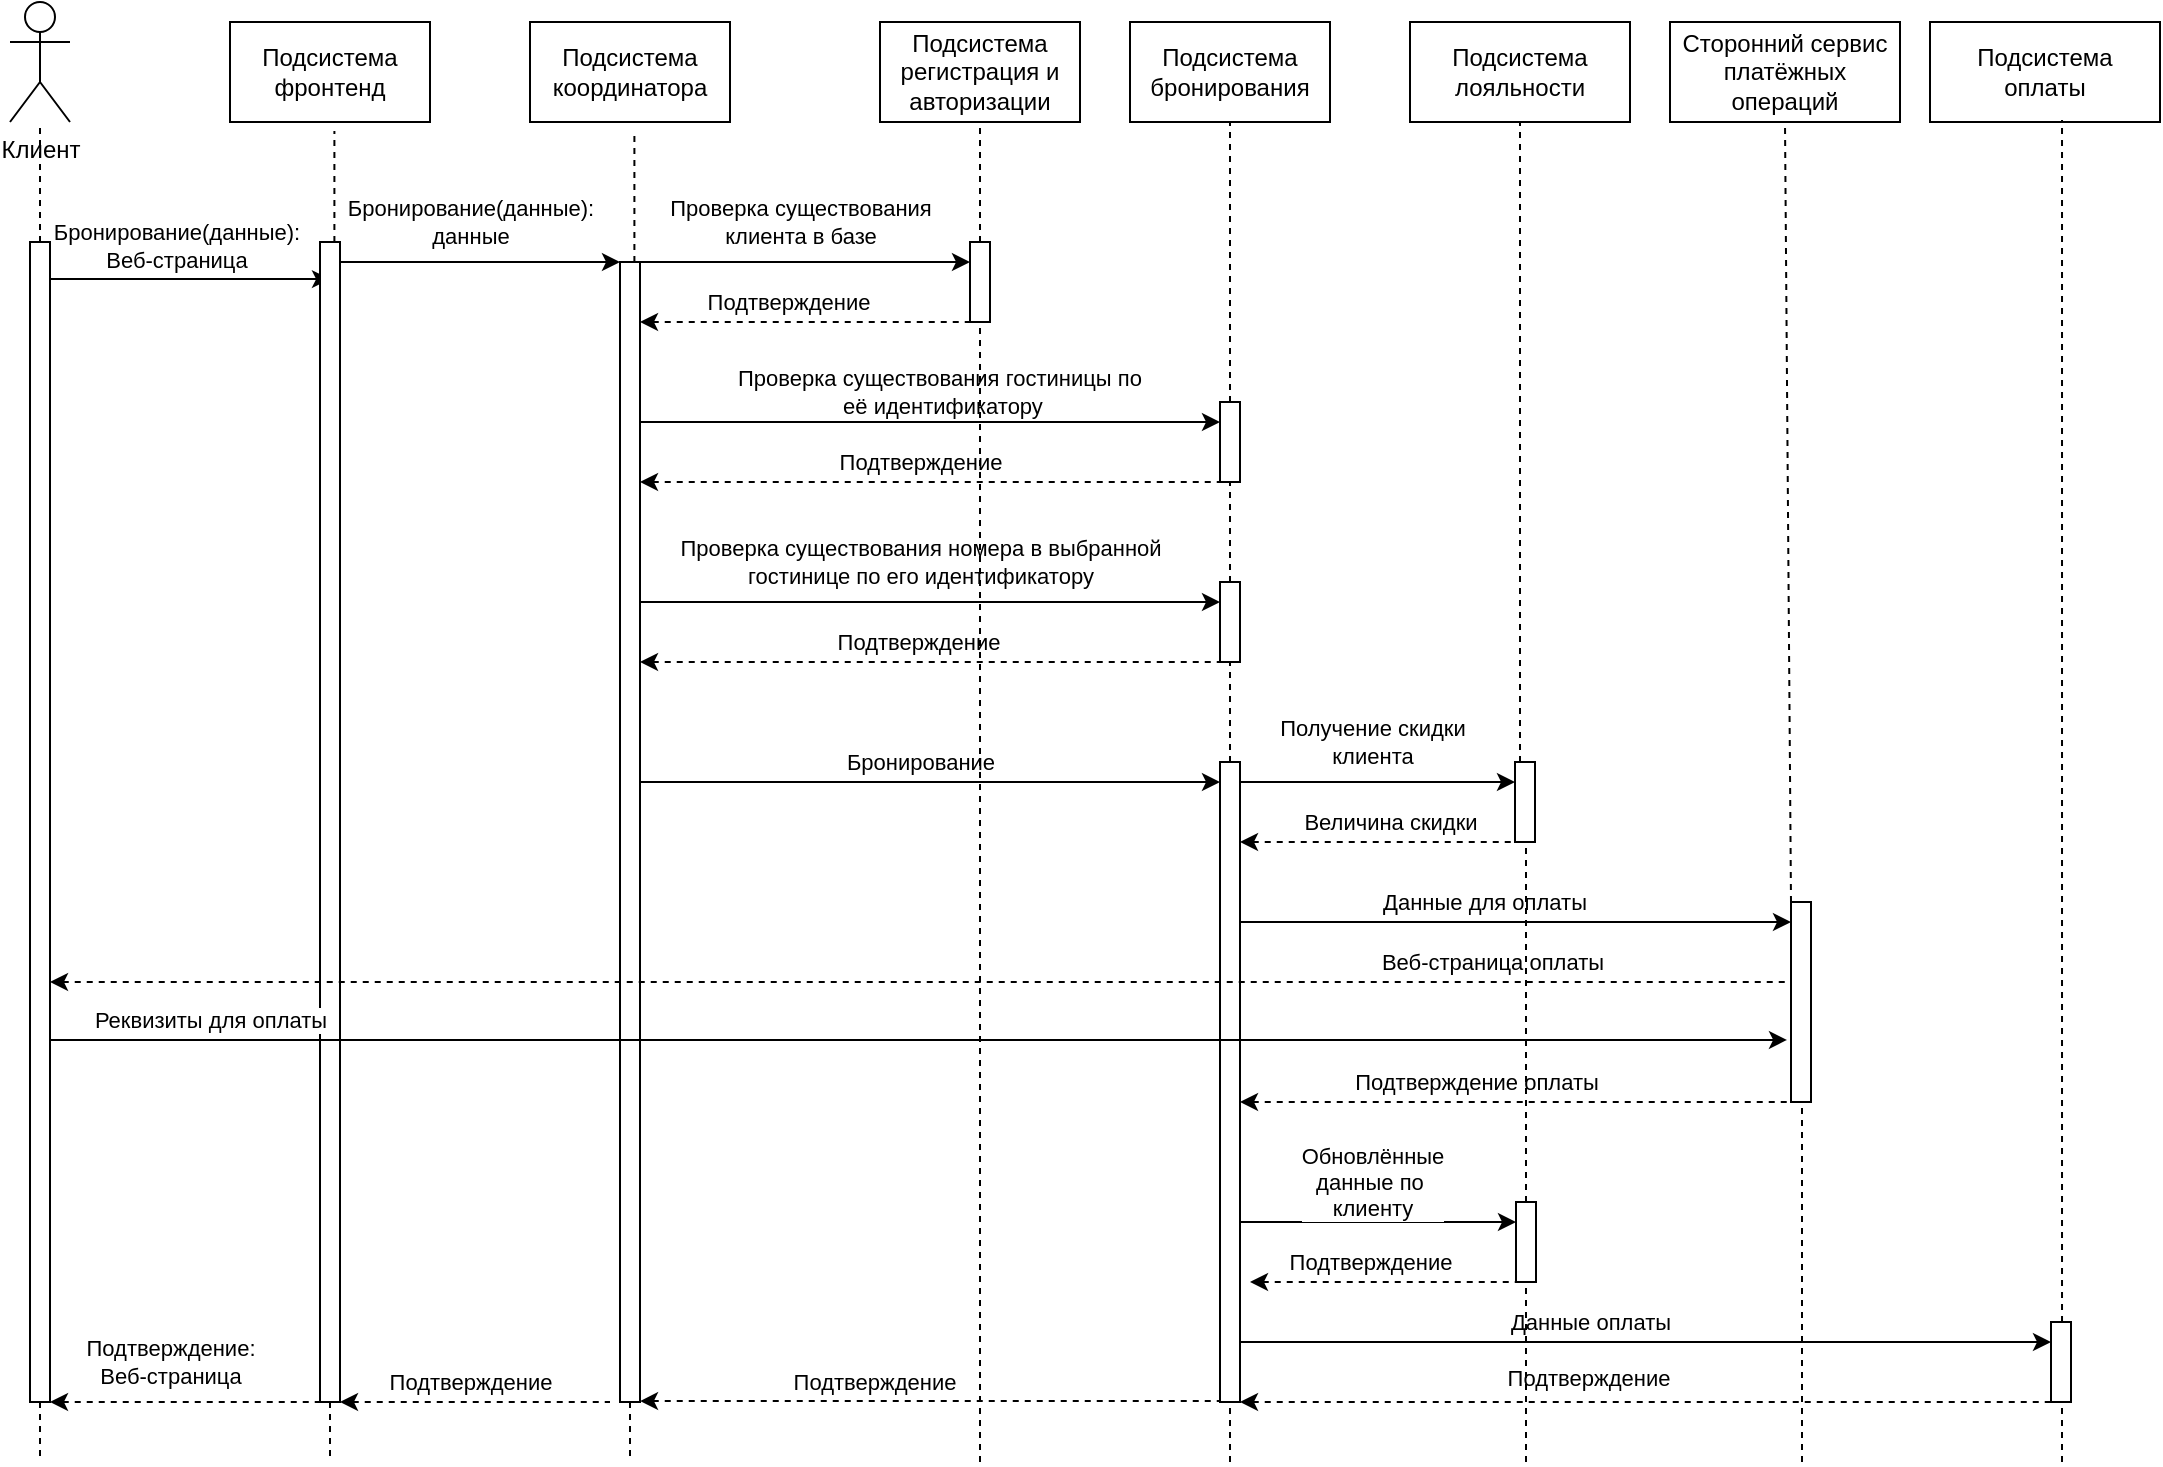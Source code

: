 <mxfile version="21.1.2" type="device">
  <diagram name="Page-1" id="2YBvvXClWsGukQMizWep">
    <mxGraphModel dx="2899" dy="1206" grid="1" gridSize="10" guides="1" tooltips="1" connect="1" arrows="1" fold="1" page="1" pageScale="1" pageWidth="850" pageHeight="1100" math="0" shadow="0">
      <root>
        <mxCell id="0" />
        <mxCell id="1" parent="0" />
        <mxCell id="h-_87GnTcnkDk8DRQFJv-1" value="Клиент&lt;br&gt;" style="shape=umlActor;verticalLabelPosition=bottom;verticalAlign=top;html=1;outlineConnect=0;" vertex="1" parent="1">
          <mxGeometry x="-30" y="30" width="30" height="60" as="geometry" />
        </mxCell>
        <mxCell id="h-_87GnTcnkDk8DRQFJv-2" value="" style="html=1;points=[];perimeter=orthogonalPerimeter;outlineConnect=0;targetShapes=umlLifeline;portConstraint=eastwest;newEdgeStyle={&quot;edgeStyle&quot;:&quot;elbowEdgeStyle&quot;,&quot;elbow&quot;:&quot;vertical&quot;,&quot;curved&quot;:0,&quot;rounded&quot;:0};" vertex="1" parent="1">
          <mxGeometry x="-20" y="150" width="10" height="580" as="geometry" />
        </mxCell>
        <mxCell id="h-_87GnTcnkDk8DRQFJv-3" value="" style="endArrow=none;dashed=1;html=1;rounded=0;" edge="1" parent="1" source="h-_87GnTcnkDk8DRQFJv-2" target="h-_87GnTcnkDk8DRQFJv-1">
          <mxGeometry width="50" height="50" relative="1" as="geometry">
            <mxPoint x="190" y="270" as="sourcePoint" />
            <mxPoint x="240" y="220" as="targetPoint" />
          </mxGeometry>
        </mxCell>
        <mxCell id="h-_87GnTcnkDk8DRQFJv-4" value="" style="html=1;points=[];perimeter=orthogonalPerimeter;outlineConnect=0;targetShapes=umlLifeline;portConstraint=eastwest;newEdgeStyle={&quot;edgeStyle&quot;:&quot;elbowEdgeStyle&quot;,&quot;elbow&quot;:&quot;vertical&quot;,&quot;curved&quot;:0,&quot;rounded&quot;:0};" vertex="1" parent="1">
          <mxGeometry x="275" y="160" width="10" height="570" as="geometry" />
        </mxCell>
        <mxCell id="h-_87GnTcnkDk8DRQFJv-5" value="Подсистема&lt;br&gt;координатора" style="rounded=0;whiteSpace=wrap;html=1;" vertex="1" parent="1">
          <mxGeometry x="230" y="40" width="100" height="50" as="geometry" />
        </mxCell>
        <mxCell id="h-_87GnTcnkDk8DRQFJv-6" value="" style="endArrow=none;dashed=1;html=1;rounded=0;entryX=0.522;entryY=1.091;entryDx=0;entryDy=0;entryPerimeter=0;" edge="1" parent="1" source="h-_87GnTcnkDk8DRQFJv-4" target="h-_87GnTcnkDk8DRQFJv-5">
          <mxGeometry width="50" height="50" relative="1" as="geometry">
            <mxPoint x="345" y="260" as="sourcePoint" />
            <mxPoint x="395" y="210" as="targetPoint" />
          </mxGeometry>
        </mxCell>
        <mxCell id="h-_87GnTcnkDk8DRQFJv-7" value="Подсистема&lt;br&gt;регистрация и&lt;br&gt;авторизации" style="rounded=0;whiteSpace=wrap;html=1;" vertex="1" parent="1">
          <mxGeometry x="405" y="40" width="100" height="50" as="geometry" />
        </mxCell>
        <mxCell id="h-_87GnTcnkDk8DRQFJv-8" value="" style="html=1;points=[];perimeter=orthogonalPerimeter;outlineConnect=0;targetShapes=umlLifeline;portConstraint=eastwest;newEdgeStyle={&quot;edgeStyle&quot;:&quot;elbowEdgeStyle&quot;,&quot;elbow&quot;:&quot;vertical&quot;,&quot;curved&quot;:0,&quot;rounded&quot;:0};" vertex="1" parent="1">
          <mxGeometry x="450" y="150" width="10" height="40" as="geometry" />
        </mxCell>
        <mxCell id="h-_87GnTcnkDk8DRQFJv-9" value="" style="endArrow=none;dashed=1;html=1;rounded=0;entryX=0.5;entryY=1;entryDx=0;entryDy=0;" edge="1" parent="1" source="h-_87GnTcnkDk8DRQFJv-8" target="h-_87GnTcnkDk8DRQFJv-7">
          <mxGeometry width="50" height="50" relative="1" as="geometry">
            <mxPoint x="345" y="250" as="sourcePoint" />
            <mxPoint x="395" y="200" as="targetPoint" />
          </mxGeometry>
        </mxCell>
        <mxCell id="h-_87GnTcnkDk8DRQFJv-10" value="Подсистема&lt;br&gt;бронирования" style="rounded=0;whiteSpace=wrap;html=1;" vertex="1" parent="1">
          <mxGeometry x="530" y="40" width="100" height="50" as="geometry" />
        </mxCell>
        <mxCell id="h-_87GnTcnkDk8DRQFJv-11" value="" style="html=1;points=[];perimeter=orthogonalPerimeter;outlineConnect=0;targetShapes=umlLifeline;portConstraint=eastwest;newEdgeStyle={&quot;edgeStyle&quot;:&quot;elbowEdgeStyle&quot;,&quot;elbow&quot;:&quot;vertical&quot;,&quot;curved&quot;:0,&quot;rounded&quot;:0};" vertex="1" parent="1">
          <mxGeometry x="575" y="230" width="10" height="40" as="geometry" />
        </mxCell>
        <mxCell id="h-_87GnTcnkDk8DRQFJv-12" value="" style="endArrow=none;dashed=1;html=1;rounded=0;entryX=0.5;entryY=1;entryDx=0;entryDy=0;" edge="1" parent="1" source="h-_87GnTcnkDk8DRQFJv-11" target="h-_87GnTcnkDk8DRQFJv-10">
          <mxGeometry width="50" height="50" relative="1" as="geometry">
            <mxPoint x="470" y="250" as="sourcePoint" />
            <mxPoint x="520" y="200" as="targetPoint" />
          </mxGeometry>
        </mxCell>
        <mxCell id="h-_87GnTcnkDk8DRQFJv-13" value="Подсистема лояльности" style="rounded=0;whiteSpace=wrap;html=1;" vertex="1" parent="1">
          <mxGeometry x="670" y="40" width="110" height="50" as="geometry" />
        </mxCell>
        <mxCell id="h-_87GnTcnkDk8DRQFJv-14" value="" style="html=1;points=[];perimeter=orthogonalPerimeter;outlineConnect=0;targetShapes=umlLifeline;portConstraint=eastwest;newEdgeStyle={&quot;edgeStyle&quot;:&quot;elbowEdgeStyle&quot;,&quot;elbow&quot;:&quot;vertical&quot;,&quot;curved&quot;:0,&quot;rounded&quot;:0};" vertex="1" parent="1">
          <mxGeometry x="722.5" y="410" width="10" height="40" as="geometry" />
        </mxCell>
        <mxCell id="h-_87GnTcnkDk8DRQFJv-15" value="" style="endArrow=none;dashed=1;html=1;rounded=0;entryX=0.5;entryY=1;entryDx=0;entryDy=0;" edge="1" parent="1" source="h-_87GnTcnkDk8DRQFJv-14" target="h-_87GnTcnkDk8DRQFJv-13">
          <mxGeometry width="50" height="50" relative="1" as="geometry">
            <mxPoint x="617.5" y="250" as="sourcePoint" />
            <mxPoint x="667.5" y="200" as="targetPoint" />
          </mxGeometry>
        </mxCell>
        <mxCell id="h-_87GnTcnkDk8DRQFJv-16" value="" style="endArrow=classic;html=1;rounded=0;entryX=0.5;entryY=0.032;entryDx=0;entryDy=0;entryPerimeter=0;" edge="1" parent="1" source="h-_87GnTcnkDk8DRQFJv-2" target="h-_87GnTcnkDk8DRQFJv-33">
          <mxGeometry width="50" height="50" relative="1" as="geometry">
            <mxPoint x="190" y="270" as="sourcePoint" />
            <mxPoint x="110" y="159" as="targetPoint" />
          </mxGeometry>
        </mxCell>
        <mxCell id="h-_87GnTcnkDk8DRQFJv-17" value="Бронирование(данные):&lt;br&gt;Веб-страница" style="edgeLabel;html=1;align=center;verticalAlign=middle;resizable=0;points=[];" vertex="1" connectable="0" parent="h-_87GnTcnkDk8DRQFJv-16">
          <mxGeometry x="-0.417" relative="1" as="geometry">
            <mxPoint x="22" y="-17" as="offset" />
          </mxGeometry>
        </mxCell>
        <mxCell id="h-_87GnTcnkDk8DRQFJv-18" value="" style="endArrow=classic;html=1;rounded=0;" edge="1" parent="1" source="h-_87GnTcnkDk8DRQFJv-4" target="h-_87GnTcnkDk8DRQFJv-8">
          <mxGeometry width="50" height="50" relative="1" as="geometry">
            <mxPoint x="345" y="260" as="sourcePoint" />
            <mxPoint x="395" y="210" as="targetPoint" />
            <Array as="points">
              <mxPoint x="375" y="160" />
            </Array>
          </mxGeometry>
        </mxCell>
        <mxCell id="h-_87GnTcnkDk8DRQFJv-19" value="Проверка существования&lt;br&gt;клиента в базе" style="edgeLabel;html=1;align=center;verticalAlign=middle;resizable=0;points=[];" vertex="1" connectable="0" parent="h-_87GnTcnkDk8DRQFJv-18">
          <mxGeometry x="-0.29" y="-1" relative="1" as="geometry">
            <mxPoint x="21" y="-21" as="offset" />
          </mxGeometry>
        </mxCell>
        <mxCell id="h-_87GnTcnkDk8DRQFJv-20" value="" style="endArrow=none;dashed=1;html=1;rounded=0;startArrow=classic;startFill=1;" edge="1" parent="1" source="h-_87GnTcnkDk8DRQFJv-4" target="h-_87GnTcnkDk8DRQFJv-8">
          <mxGeometry width="50" height="50" relative="1" as="geometry">
            <mxPoint x="345" y="260" as="sourcePoint" />
            <mxPoint x="395" y="210" as="targetPoint" />
          </mxGeometry>
        </mxCell>
        <mxCell id="h-_87GnTcnkDk8DRQFJv-21" value="Подтверждение" style="edgeLabel;html=1;align=center;verticalAlign=middle;resizable=0;points=[];" vertex="1" connectable="0" parent="h-_87GnTcnkDk8DRQFJv-20">
          <mxGeometry x="-0.106" y="-1" relative="1" as="geometry">
            <mxPoint y="-11" as="offset" />
          </mxGeometry>
        </mxCell>
        <mxCell id="h-_87GnTcnkDk8DRQFJv-24" value="" style="endArrow=classic;html=1;rounded=0;" edge="1" parent="1" source="h-_87GnTcnkDk8DRQFJv-4" target="h-_87GnTcnkDk8DRQFJv-11">
          <mxGeometry width="50" height="50" relative="1" as="geometry">
            <mxPoint x="285" y="234.86" as="sourcePoint" />
            <mxPoint x="575" y="234.86" as="targetPoint" />
            <Array as="points">
              <mxPoint x="300" y="240" />
              <mxPoint x="485" y="240" />
              <mxPoint x="530" y="240" />
            </Array>
          </mxGeometry>
        </mxCell>
        <mxCell id="h-_87GnTcnkDk8DRQFJv-25" value="Проверка существования гостиницы по&amp;nbsp;&lt;br&gt;её идентификатору" style="edgeLabel;html=1;align=center;verticalAlign=middle;resizable=0;points=[];" vertex="1" connectable="0" parent="h-_87GnTcnkDk8DRQFJv-24">
          <mxGeometry x="-0.149" y="-1" relative="1" as="geometry">
            <mxPoint x="27" y="-16" as="offset" />
          </mxGeometry>
        </mxCell>
        <mxCell id="h-_87GnTcnkDk8DRQFJv-26" value="" style="endArrow=none;dashed=1;html=1;rounded=0;startArrow=classic;startFill=1;" edge="1" parent="1" source="h-_87GnTcnkDk8DRQFJv-4" target="h-_87GnTcnkDk8DRQFJv-11">
          <mxGeometry width="50" height="50" relative="1" as="geometry">
            <mxPoint x="345" y="250" as="sourcePoint" />
            <mxPoint x="395" y="200" as="targetPoint" />
            <Array as="points">
              <mxPoint x="310" y="270" />
              <mxPoint x="440" y="270" />
            </Array>
          </mxGeometry>
        </mxCell>
        <mxCell id="h-_87GnTcnkDk8DRQFJv-27" value="Подтверждение" style="edgeLabel;html=1;align=center;verticalAlign=middle;resizable=0;points=[];" vertex="1" connectable="0" parent="h-_87GnTcnkDk8DRQFJv-26">
          <mxGeometry x="-0.282" y="1" relative="1" as="geometry">
            <mxPoint x="36" y="-9" as="offset" />
          </mxGeometry>
        </mxCell>
        <mxCell id="h-_87GnTcnkDk8DRQFJv-28" value="" style="html=1;points=[];perimeter=orthogonalPerimeter;outlineConnect=0;targetShapes=umlLifeline;portConstraint=eastwest;newEdgeStyle={&quot;edgeStyle&quot;:&quot;elbowEdgeStyle&quot;,&quot;elbow&quot;:&quot;vertical&quot;,&quot;curved&quot;:0,&quot;rounded&quot;:0};" vertex="1" parent="1">
          <mxGeometry x="575" y="320" width="10" height="40" as="geometry" />
        </mxCell>
        <mxCell id="h-_87GnTcnkDk8DRQFJv-29" value="" style="endArrow=classic;html=1;rounded=0;" edge="1" parent="1" target="h-_87GnTcnkDk8DRQFJv-28">
          <mxGeometry width="50" height="50" relative="1" as="geometry">
            <mxPoint x="285" y="330" as="sourcePoint" />
            <mxPoint x="395" y="210" as="targetPoint" />
            <Array as="points">
              <mxPoint x="300" y="330" />
              <mxPoint x="560" y="330" />
            </Array>
          </mxGeometry>
        </mxCell>
        <mxCell id="h-_87GnTcnkDk8DRQFJv-30" value="Проверка существования номера в выбранной&lt;br&gt;гостинице по его идентификатору" style="edgeLabel;html=1;align=center;verticalAlign=middle;resizable=0;points=[];" vertex="1" connectable="0" parent="h-_87GnTcnkDk8DRQFJv-29">
          <mxGeometry x="-0.461" relative="1" as="geometry">
            <mxPoint x="62" y="-20" as="offset" />
          </mxGeometry>
        </mxCell>
        <mxCell id="h-_87GnTcnkDk8DRQFJv-31" value="" style="endArrow=none;dashed=1;html=1;rounded=0;startArrow=classic;startFill=1;" edge="1" parent="1" target="h-_87GnTcnkDk8DRQFJv-28">
          <mxGeometry width="50" height="50" relative="1" as="geometry">
            <mxPoint x="285" y="360" as="sourcePoint" />
            <mxPoint x="445" y="230" as="targetPoint" />
            <Array as="points">
              <mxPoint x="310" y="360" />
            </Array>
          </mxGeometry>
        </mxCell>
        <mxCell id="h-_87GnTcnkDk8DRQFJv-32" value="Подтверждение" style="edgeLabel;html=1;align=center;verticalAlign=middle;resizable=0;points=[];" vertex="1" connectable="0" parent="h-_87GnTcnkDk8DRQFJv-31">
          <mxGeometry x="-0.259" relative="1" as="geometry">
            <mxPoint x="31" y="-10" as="offset" />
          </mxGeometry>
        </mxCell>
        <mxCell id="h-_87GnTcnkDk8DRQFJv-33" value="" style="html=1;points=[];perimeter=orthogonalPerimeter;outlineConnect=0;targetShapes=umlLifeline;portConstraint=eastwest;newEdgeStyle={&quot;edgeStyle&quot;:&quot;elbowEdgeStyle&quot;,&quot;elbow&quot;:&quot;vertical&quot;,&quot;curved&quot;:0,&quot;rounded&quot;:0};" vertex="1" parent="1">
          <mxGeometry x="125" y="150" width="10" height="580" as="geometry" />
        </mxCell>
        <mxCell id="h-_87GnTcnkDk8DRQFJv-34" value="Подсистема&lt;br&gt;фронтенд" style="rounded=0;whiteSpace=wrap;html=1;" vertex="1" parent="1">
          <mxGeometry x="80" y="40" width="100" height="50" as="geometry" />
        </mxCell>
        <mxCell id="h-_87GnTcnkDk8DRQFJv-35" value="" style="endArrow=none;dashed=1;html=1;rounded=0;entryX=0.522;entryY=1.091;entryDx=0;entryDy=0;entryPerimeter=0;" edge="1" parent="1" source="h-_87GnTcnkDk8DRQFJv-33" target="h-_87GnTcnkDk8DRQFJv-34">
          <mxGeometry width="50" height="50" relative="1" as="geometry">
            <mxPoint x="195" y="260" as="sourcePoint" />
            <mxPoint x="245" y="210" as="targetPoint" />
          </mxGeometry>
        </mxCell>
        <mxCell id="h-_87GnTcnkDk8DRQFJv-36" value="" style="endArrow=classic;html=1;rounded=0;" edge="1" parent="1" source="h-_87GnTcnkDk8DRQFJv-33" target="h-_87GnTcnkDk8DRQFJv-4">
          <mxGeometry width="50" height="50" relative="1" as="geometry">
            <mxPoint x="270" y="160" as="sourcePoint" />
            <mxPoint x="320" y="110" as="targetPoint" />
            <Array as="points">
              <mxPoint x="230" y="160" />
            </Array>
          </mxGeometry>
        </mxCell>
        <mxCell id="h-_87GnTcnkDk8DRQFJv-37" value="Бронирование(данные):&lt;br style=&quot;border-color: var(--border-color);&quot;&gt;данные" style="edgeLabel;html=1;align=center;verticalAlign=middle;resizable=0;points=[];" vertex="1" connectable="0" parent="h-_87GnTcnkDk8DRQFJv-36">
          <mxGeometry x="-0.156" relative="1" as="geometry">
            <mxPoint x="6" y="-20" as="offset" />
          </mxGeometry>
        </mxCell>
        <mxCell id="h-_87GnTcnkDk8DRQFJv-38" value="" style="endArrow=none;dashed=1;html=1;rounded=0;entryX=0.5;entryY=1;entryDx=0;entryDy=0;entryPerimeter=0;" edge="1" parent="1" source="h-_87GnTcnkDk8DRQFJv-28" target="h-_87GnTcnkDk8DRQFJv-11">
          <mxGeometry width="50" height="50" relative="1" as="geometry">
            <mxPoint x="470" y="350" as="sourcePoint" />
            <mxPoint x="520" y="300" as="targetPoint" />
          </mxGeometry>
        </mxCell>
        <mxCell id="h-_87GnTcnkDk8DRQFJv-39" value="" style="html=1;points=[];perimeter=orthogonalPerimeter;outlineConnect=0;targetShapes=umlLifeline;portConstraint=eastwest;newEdgeStyle={&quot;edgeStyle&quot;:&quot;elbowEdgeStyle&quot;,&quot;elbow&quot;:&quot;vertical&quot;,&quot;curved&quot;:0,&quot;rounded&quot;:0};" vertex="1" parent="1">
          <mxGeometry x="575" y="410" width="10" height="320" as="geometry" />
        </mxCell>
        <mxCell id="h-_87GnTcnkDk8DRQFJv-40" value="" style="endArrow=none;dashed=1;html=1;rounded=0;" edge="1" parent="1" source="h-_87GnTcnkDk8DRQFJv-39" target="h-_87GnTcnkDk8DRQFJv-28">
          <mxGeometry width="50" height="50" relative="1" as="geometry">
            <mxPoint x="470" y="350" as="sourcePoint" />
            <mxPoint x="520" y="300" as="targetPoint" />
          </mxGeometry>
        </mxCell>
        <mxCell id="h-_87GnTcnkDk8DRQFJv-41" value="" style="endArrow=classic;html=1;rounded=0;" edge="1" parent="1">
          <mxGeometry width="50" height="50" relative="1" as="geometry">
            <mxPoint x="285" y="420" as="sourcePoint" />
            <mxPoint x="575" y="420" as="targetPoint" />
            <Array as="points">
              <mxPoint x="300" y="420" />
              <mxPoint x="560" y="420" />
            </Array>
          </mxGeometry>
        </mxCell>
        <mxCell id="h-_87GnTcnkDk8DRQFJv-42" value="Бронирование" style="edgeLabel;html=1;align=center;verticalAlign=middle;resizable=0;points=[];" vertex="1" connectable="0" parent="h-_87GnTcnkDk8DRQFJv-41">
          <mxGeometry x="-0.461" relative="1" as="geometry">
            <mxPoint x="62" y="-10" as="offset" />
          </mxGeometry>
        </mxCell>
        <mxCell id="h-_87GnTcnkDk8DRQFJv-43" value="" style="endArrow=classic;html=1;rounded=0;" edge="1" parent="1">
          <mxGeometry width="50" height="50" relative="1" as="geometry">
            <mxPoint x="585" y="490" as="sourcePoint" />
            <mxPoint x="860.5" y="490" as="targetPoint" />
            <Array as="points">
              <mxPoint x="610" y="490" />
              <mxPoint x="650" y="490" />
              <mxPoint x="770" y="490" />
            </Array>
          </mxGeometry>
        </mxCell>
        <mxCell id="h-_87GnTcnkDk8DRQFJv-44" value="Данные для оплаты" style="edgeLabel;html=1;align=center;verticalAlign=middle;resizable=0;points=[];" vertex="1" connectable="0" parent="h-_87GnTcnkDk8DRQFJv-43">
          <mxGeometry x="-0.178" relative="1" as="geometry">
            <mxPoint x="9" y="-10" as="offset" />
          </mxGeometry>
        </mxCell>
        <mxCell id="h-_87GnTcnkDk8DRQFJv-45" value="" style="endArrow=none;dashed=1;html=1;rounded=0;startArrow=classic;startFill=1;" edge="1" parent="1" source="h-_87GnTcnkDk8DRQFJv-2" target="h-_87GnTcnkDk8DRQFJv-56">
          <mxGeometry width="50" height="50" relative="1" as="geometry">
            <mxPoint x="-10" y="460" as="sourcePoint" />
            <mxPoint x="712.5" y="460" as="targetPoint" />
            <Array as="points">
              <mxPoint x="600" y="520" />
              <mxPoint x="780" y="520" />
            </Array>
          </mxGeometry>
        </mxCell>
        <mxCell id="h-_87GnTcnkDk8DRQFJv-47" value="Веб-страница оплаты" style="edgeLabel;html=1;align=center;verticalAlign=middle;resizable=0;points=[];" vertex="1" connectable="0" parent="h-_87GnTcnkDk8DRQFJv-45">
          <mxGeometry x="-0.3" relative="1" as="geometry">
            <mxPoint x="416" y="-10" as="offset" />
          </mxGeometry>
        </mxCell>
        <mxCell id="h-_87GnTcnkDk8DRQFJv-51" value="" style="endArrow=classic;html=1;rounded=0;entryX=-0.2;entryY=0.692;entryDx=0;entryDy=0;entryPerimeter=0;" edge="1" parent="1">
          <mxGeometry width="50" height="50" relative="1" as="geometry">
            <mxPoint x="-10" y="549" as="sourcePoint" />
            <mxPoint x="858.5" y="548.96" as="targetPoint" />
            <Array as="points">
              <mxPoint x="430" y="549" />
            </Array>
          </mxGeometry>
        </mxCell>
        <mxCell id="h-_87GnTcnkDk8DRQFJv-52" value="Реквизиты для оплаты" style="edgeLabel;html=1;align=center;verticalAlign=middle;resizable=0;points=[];" vertex="1" connectable="0" parent="h-_87GnTcnkDk8DRQFJv-51">
          <mxGeometry x="-0.86" relative="1" as="geometry">
            <mxPoint x="19" y="-10" as="offset" />
          </mxGeometry>
        </mxCell>
        <mxCell id="h-_87GnTcnkDk8DRQFJv-53" value="" style="endArrow=none;dashed=1;html=1;rounded=0;startArrow=classic;startFill=1;" edge="1" parent="1" source="h-_87GnTcnkDk8DRQFJv-39" target="h-_87GnTcnkDk8DRQFJv-56">
          <mxGeometry width="50" height="50" relative="1" as="geometry">
            <mxPoint x="580" y="460" as="sourcePoint" />
            <mxPoint x="440" y="380" as="targetPoint" />
            <Array as="points">
              <mxPoint x="610" y="580" />
              <mxPoint x="640" y="580" />
              <mxPoint x="670" y="580" />
            </Array>
          </mxGeometry>
        </mxCell>
        <mxCell id="h-_87GnTcnkDk8DRQFJv-54" value="Подтверждение оплаты" style="edgeLabel;html=1;align=center;verticalAlign=middle;resizable=0;points=[];" vertex="1" connectable="0" parent="h-_87GnTcnkDk8DRQFJv-53">
          <mxGeometry x="-0.383" relative="1" as="geometry">
            <mxPoint x="33" y="-10" as="offset" />
          </mxGeometry>
        </mxCell>
        <mxCell id="h-_87GnTcnkDk8DRQFJv-55" value="Сторонний сервис платёжных операций" style="rounded=0;whiteSpace=wrap;html=1;" vertex="1" parent="1">
          <mxGeometry x="800" y="40" width="115" height="50" as="geometry" />
        </mxCell>
        <mxCell id="h-_87GnTcnkDk8DRQFJv-56" value="" style="html=1;points=[];perimeter=orthogonalPerimeter;outlineConnect=0;targetShapes=umlLifeline;portConstraint=eastwest;newEdgeStyle={&quot;edgeStyle&quot;:&quot;elbowEdgeStyle&quot;,&quot;elbow&quot;:&quot;vertical&quot;,&quot;curved&quot;:0,&quot;rounded&quot;:0};" vertex="1" parent="1">
          <mxGeometry x="860.5" y="480" width="10" height="100" as="geometry" />
        </mxCell>
        <mxCell id="h-_87GnTcnkDk8DRQFJv-57" value="" style="endArrow=none;dashed=1;html=1;rounded=0;entryX=0.5;entryY=1;entryDx=0;entryDy=0;" edge="1" parent="1" source="h-_87GnTcnkDk8DRQFJv-56" target="h-_87GnTcnkDk8DRQFJv-55">
          <mxGeometry width="50" height="50" relative="1" as="geometry">
            <mxPoint x="747.5" y="250" as="sourcePoint" />
            <mxPoint x="797.5" y="200" as="targetPoint" />
          </mxGeometry>
        </mxCell>
        <mxCell id="h-_87GnTcnkDk8DRQFJv-59" value="" style="endArrow=classic;html=1;rounded=0;" edge="1" parent="1" source="h-_87GnTcnkDk8DRQFJv-39" target="h-_87GnTcnkDk8DRQFJv-14">
          <mxGeometry width="50" height="50" relative="1" as="geometry">
            <mxPoint x="470" y="370" as="sourcePoint" />
            <mxPoint x="520" y="320" as="targetPoint" />
            <Array as="points">
              <mxPoint x="640" y="420" />
            </Array>
          </mxGeometry>
        </mxCell>
        <mxCell id="h-_87GnTcnkDk8DRQFJv-60" value="Получение скидки &lt;br&gt;клиента" style="edgeLabel;html=1;align=center;verticalAlign=middle;resizable=0;points=[];" vertex="1" connectable="0" parent="h-_87GnTcnkDk8DRQFJv-59">
          <mxGeometry x="-0.382" relative="1" as="geometry">
            <mxPoint x="23" y="-20" as="offset" />
          </mxGeometry>
        </mxCell>
        <mxCell id="h-_87GnTcnkDk8DRQFJv-61" value="" style="endArrow=none;dashed=1;html=1;rounded=0;startArrow=classic;startFill=1;" edge="1" parent="1" source="h-_87GnTcnkDk8DRQFJv-39" target="h-_87GnTcnkDk8DRQFJv-14">
          <mxGeometry width="50" height="50" relative="1" as="geometry">
            <mxPoint x="470" y="360" as="sourcePoint" />
            <mxPoint x="520" y="310" as="targetPoint" />
            <Array as="points">
              <mxPoint x="670" y="450" />
            </Array>
          </mxGeometry>
        </mxCell>
        <mxCell id="h-_87GnTcnkDk8DRQFJv-62" value="Величина скидки" style="edgeLabel;html=1;align=center;verticalAlign=middle;resizable=0;points=[];" vertex="1" connectable="0" parent="h-_87GnTcnkDk8DRQFJv-61">
          <mxGeometry x="-0.248" y="1" relative="1" as="geometry">
            <mxPoint x="23" y="-9" as="offset" />
          </mxGeometry>
        </mxCell>
        <mxCell id="h-_87GnTcnkDk8DRQFJv-63" value="" style="html=1;points=[];perimeter=orthogonalPerimeter;outlineConnect=0;targetShapes=umlLifeline;portConstraint=eastwest;newEdgeStyle={&quot;edgeStyle&quot;:&quot;elbowEdgeStyle&quot;,&quot;elbow&quot;:&quot;vertical&quot;,&quot;curved&quot;:0,&quot;rounded&quot;:0};" vertex="1" parent="1">
          <mxGeometry x="723" y="630" width="10" height="40" as="geometry" />
        </mxCell>
        <mxCell id="h-_87GnTcnkDk8DRQFJv-64" value="" style="endArrow=classic;html=1;rounded=0;" edge="1" parent="1">
          <mxGeometry width="50" height="50" relative="1" as="geometry">
            <mxPoint x="585" y="640" as="sourcePoint" />
            <mxPoint x="723" y="640" as="targetPoint" />
            <Array as="points">
              <mxPoint x="640" y="640" />
            </Array>
          </mxGeometry>
        </mxCell>
        <mxCell id="h-_87GnTcnkDk8DRQFJv-65" value="Обновлённые&lt;br&gt;данные по&amp;nbsp;&lt;br&gt;клиенту" style="edgeLabel;html=1;align=center;verticalAlign=middle;resizable=0;points=[];" vertex="1" connectable="0" parent="h-_87GnTcnkDk8DRQFJv-64">
          <mxGeometry x="-0.382" relative="1" as="geometry">
            <mxPoint x="23" y="-20" as="offset" />
          </mxGeometry>
        </mxCell>
        <mxCell id="h-_87GnTcnkDk8DRQFJv-66" value="" style="endArrow=none;dashed=1;html=1;rounded=0;" edge="1" parent="1" source="h-_87GnTcnkDk8DRQFJv-63" target="h-_87GnTcnkDk8DRQFJv-14">
          <mxGeometry width="50" height="50" relative="1" as="geometry">
            <mxPoint x="470" y="400" as="sourcePoint" />
            <mxPoint x="520" y="350" as="targetPoint" />
          </mxGeometry>
        </mxCell>
        <mxCell id="h-_87GnTcnkDk8DRQFJv-67" value="Подсистема &lt;br&gt;оплаты" style="rounded=0;whiteSpace=wrap;html=1;" vertex="1" parent="1">
          <mxGeometry x="930" y="40" width="115" height="50" as="geometry" />
        </mxCell>
        <mxCell id="h-_87GnTcnkDk8DRQFJv-68" value="" style="html=1;points=[];perimeter=orthogonalPerimeter;outlineConnect=0;targetShapes=umlLifeline;portConstraint=eastwest;newEdgeStyle={&quot;edgeStyle&quot;:&quot;elbowEdgeStyle&quot;,&quot;elbow&quot;:&quot;vertical&quot;,&quot;curved&quot;:0,&quot;rounded&quot;:0};" vertex="1" parent="1">
          <mxGeometry x="990.5" y="690" width="10" height="40" as="geometry" />
        </mxCell>
        <mxCell id="h-_87GnTcnkDk8DRQFJv-69" value="" style="endArrow=none;dashed=1;html=1;rounded=0;entryX=0.574;entryY=0.979;entryDx=0;entryDy=0;entryPerimeter=0;" edge="1" parent="1" source="h-_87GnTcnkDk8DRQFJv-68" target="h-_87GnTcnkDk8DRQFJv-67">
          <mxGeometry width="50" height="50" relative="1" as="geometry">
            <mxPoint x="877.5" y="250" as="sourcePoint" />
            <mxPoint x="927.5" y="200" as="targetPoint" />
          </mxGeometry>
        </mxCell>
        <mxCell id="h-_87GnTcnkDk8DRQFJv-70" value="" style="endArrow=classic;html=1;rounded=0;" edge="1" parent="1">
          <mxGeometry width="50" height="50" relative="1" as="geometry">
            <mxPoint x="585" y="700" as="sourcePoint" />
            <mxPoint x="990.5" y="700" as="targetPoint" />
            <Array as="points">
              <mxPoint x="970" y="700" />
            </Array>
          </mxGeometry>
        </mxCell>
        <mxCell id="h-_87GnTcnkDk8DRQFJv-71" value="Данные оплаты" style="edgeLabel;html=1;align=center;verticalAlign=middle;resizable=0;points=[];" vertex="1" connectable="0" parent="h-_87GnTcnkDk8DRQFJv-70">
          <mxGeometry x="-0.227" y="-2" relative="1" as="geometry">
            <mxPoint x="18" y="-12" as="offset" />
          </mxGeometry>
        </mxCell>
        <mxCell id="h-_87GnTcnkDk8DRQFJv-72" value="" style="endArrow=none;dashed=1;html=1;rounded=0;startArrow=classic;startFill=1;" edge="1" parent="1" target="h-_87GnTcnkDk8DRQFJv-63">
          <mxGeometry width="50" height="50" relative="1" as="geometry">
            <mxPoint x="590" y="670" as="sourcePoint" />
            <mxPoint x="520" y="530" as="targetPoint" />
            <Array as="points">
              <mxPoint x="620" y="670" />
            </Array>
          </mxGeometry>
        </mxCell>
        <mxCell id="h-_87GnTcnkDk8DRQFJv-73" value="Подтверждение" style="edgeLabel;html=1;align=center;verticalAlign=middle;resizable=0;points=[];" vertex="1" connectable="0" parent="h-_87GnTcnkDk8DRQFJv-72">
          <mxGeometry x="-0.185" y="1" relative="1" as="geometry">
            <mxPoint x="6" y="-9" as="offset" />
          </mxGeometry>
        </mxCell>
        <mxCell id="h-_87GnTcnkDk8DRQFJv-74" value="" style="endArrow=none;dashed=1;html=1;rounded=0;startArrow=classic;startFill=1;" edge="1" parent="1" source="h-_87GnTcnkDk8DRQFJv-39" target="h-_87GnTcnkDk8DRQFJv-68">
          <mxGeometry width="50" height="50" relative="1" as="geometry">
            <mxPoint x="540" y="620" as="sourcePoint" />
            <mxPoint x="590" y="570" as="targetPoint" />
            <Array as="points">
              <mxPoint x="690" y="730" />
            </Array>
          </mxGeometry>
        </mxCell>
        <mxCell id="h-_87GnTcnkDk8DRQFJv-75" value="Подтверждение" style="edgeLabel;html=1;align=center;verticalAlign=middle;resizable=0;points=[];" vertex="1" connectable="0" parent="h-_87GnTcnkDk8DRQFJv-74">
          <mxGeometry x="-0.222" y="-1" relative="1" as="geometry">
            <mxPoint x="16" y="-13" as="offset" />
          </mxGeometry>
        </mxCell>
        <mxCell id="h-_87GnTcnkDk8DRQFJv-76" value="" style="endArrow=none;dashed=1;html=1;rounded=0;startArrow=classic;startFill=1;" edge="1" parent="1">
          <mxGeometry width="50" height="50" relative="1" as="geometry">
            <mxPoint x="285" y="729.52" as="sourcePoint" />
            <mxPoint x="575" y="729.52" as="targetPoint" />
          </mxGeometry>
        </mxCell>
        <mxCell id="h-_87GnTcnkDk8DRQFJv-77" value="Подтверждение" style="edgeLabel;html=1;align=center;verticalAlign=middle;resizable=0;points=[];" vertex="1" connectable="0" parent="h-_87GnTcnkDk8DRQFJv-76">
          <mxGeometry x="-0.249" y="3" relative="1" as="geometry">
            <mxPoint x="8" y="-7" as="offset" />
          </mxGeometry>
        </mxCell>
        <mxCell id="h-_87GnTcnkDk8DRQFJv-78" value="" style="endArrow=none;dashed=1;html=1;rounded=0;startArrow=classic;startFill=1;" edge="1" parent="1" source="h-_87GnTcnkDk8DRQFJv-33">
          <mxGeometry width="50" height="50" relative="1" as="geometry">
            <mxPoint x="250" y="580" as="sourcePoint" />
            <mxPoint x="270" y="730" as="targetPoint" />
          </mxGeometry>
        </mxCell>
        <mxCell id="h-_87GnTcnkDk8DRQFJv-79" value="Подтверждение" style="edgeLabel;html=1;align=center;verticalAlign=middle;resizable=0;points=[];" vertex="1" connectable="0" parent="h-_87GnTcnkDk8DRQFJv-78">
          <mxGeometry x="-0.111" y="1" relative="1" as="geometry">
            <mxPoint x="5" y="-9" as="offset" />
          </mxGeometry>
        </mxCell>
        <mxCell id="h-_87GnTcnkDk8DRQFJv-80" value="" style="endArrow=none;dashed=1;html=1;rounded=0;entryX=0.5;entryY=1;entryDx=0;entryDy=0;entryPerimeter=0;startArrow=classic;startFill=1;" edge="1" parent="1" source="h-_87GnTcnkDk8DRQFJv-2" target="h-_87GnTcnkDk8DRQFJv-33">
          <mxGeometry width="50" height="50" relative="1" as="geometry">
            <mxPoint x="160" y="640" as="sourcePoint" />
            <mxPoint x="210" y="590" as="targetPoint" />
          </mxGeometry>
        </mxCell>
        <mxCell id="h-_87GnTcnkDk8DRQFJv-81" value="Подтверждение: &lt;br&gt;Веб-страница" style="edgeLabel;html=1;align=center;verticalAlign=middle;resizable=0;points=[];" vertex="1" connectable="0" parent="h-_87GnTcnkDk8DRQFJv-80">
          <mxGeometry x="-0.354" y="-1" relative="1" as="geometry">
            <mxPoint x="15" y="-21" as="offset" />
          </mxGeometry>
        </mxCell>
        <mxCell id="h-_87GnTcnkDk8DRQFJv-82" value="" style="endArrow=none;dashed=1;html=1;rounded=0;" edge="1" parent="1" target="h-_87GnTcnkDk8DRQFJv-8">
          <mxGeometry width="50" height="50" relative="1" as="geometry">
            <mxPoint x="455" y="760" as="sourcePoint" />
            <mxPoint x="400" y="460" as="targetPoint" />
          </mxGeometry>
        </mxCell>
        <mxCell id="h-_87GnTcnkDk8DRQFJv-83" value="" style="endArrow=none;dashed=1;html=1;rounded=0;" edge="1" parent="1" target="h-_87GnTcnkDk8DRQFJv-39">
          <mxGeometry width="50" height="50" relative="1" as="geometry">
            <mxPoint x="580" y="760" as="sourcePoint" />
            <mxPoint x="690" y="560" as="targetPoint" />
          </mxGeometry>
        </mxCell>
        <mxCell id="h-_87GnTcnkDk8DRQFJv-84" value="" style="endArrow=none;dashed=1;html=1;rounded=0;" edge="1" parent="1" target="h-_87GnTcnkDk8DRQFJv-63">
          <mxGeometry width="50" height="50" relative="1" as="geometry">
            <mxPoint x="728" y="760" as="sourcePoint" />
            <mxPoint x="640" y="490" as="targetPoint" />
          </mxGeometry>
        </mxCell>
        <mxCell id="h-_87GnTcnkDk8DRQFJv-85" value="" style="endArrow=none;dashed=1;html=1;rounded=0;" edge="1" parent="1">
          <mxGeometry width="50" height="50" relative="1" as="geometry">
            <mxPoint x="866" y="760" as="sourcePoint" />
            <mxPoint x="866" y="580" as="targetPoint" />
          </mxGeometry>
        </mxCell>
        <mxCell id="h-_87GnTcnkDk8DRQFJv-86" value="" style="endArrow=none;dashed=1;html=1;rounded=0;" edge="1" parent="1" target="h-_87GnTcnkDk8DRQFJv-68">
          <mxGeometry width="50" height="50" relative="1" as="geometry">
            <mxPoint x="996" y="760" as="sourcePoint" />
            <mxPoint x="630" y="550" as="targetPoint" />
          </mxGeometry>
        </mxCell>
        <mxCell id="h-_87GnTcnkDk8DRQFJv-87" value="" style="endArrow=none;dashed=1;html=1;rounded=0;" edge="1" parent="1" source="h-_87GnTcnkDk8DRQFJv-4">
          <mxGeometry width="50" height="50" relative="1" as="geometry">
            <mxPoint x="80" y="670" as="sourcePoint" />
            <mxPoint x="280" y="760" as="targetPoint" />
          </mxGeometry>
        </mxCell>
        <mxCell id="h-_87GnTcnkDk8DRQFJv-88" value="" style="endArrow=none;dashed=1;html=1;rounded=0;" edge="1" parent="1" source="h-_87GnTcnkDk8DRQFJv-33">
          <mxGeometry width="50" height="50" relative="1" as="geometry">
            <mxPoint x="80" y="670" as="sourcePoint" />
            <mxPoint x="130" y="760" as="targetPoint" />
          </mxGeometry>
        </mxCell>
        <mxCell id="h-_87GnTcnkDk8DRQFJv-89" value="" style="endArrow=none;dashed=1;html=1;rounded=0;" edge="1" parent="1" source="h-_87GnTcnkDk8DRQFJv-2">
          <mxGeometry width="50" height="50" relative="1" as="geometry">
            <mxPoint x="80" y="670" as="sourcePoint" />
            <mxPoint x="-15" y="760" as="targetPoint" />
          </mxGeometry>
        </mxCell>
      </root>
    </mxGraphModel>
  </diagram>
</mxfile>
